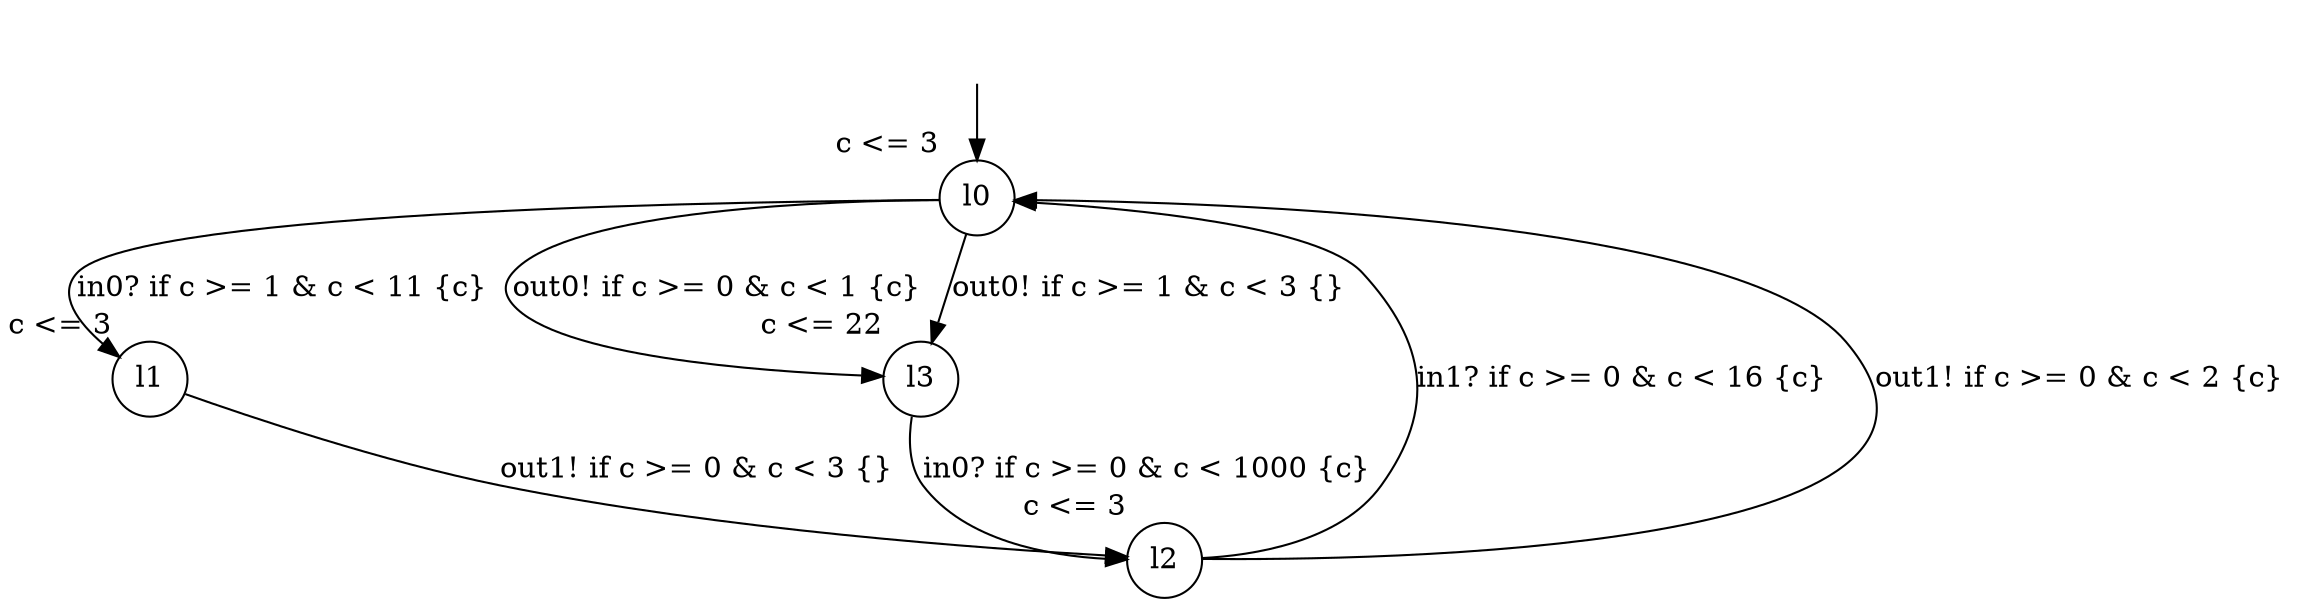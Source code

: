 digraph g {
__start0 [label="" shape="none"];
l0 [shape="circle" margin=0 label="l0", xlabel="c <= 3"];
l1 [shape="circle" margin=0 label="l1", xlabel="c <= 3"];
l2 [shape="circle" margin=0 label="l2", xlabel="c <= 3"];
l3 [shape="circle" margin=0 label="l3", xlabel="c <= 22"];
l0 -> l3 [label="out0! if c >= 0 & c < 1 {c} "];
l0 -> l3 [label="out0! if c >= 1 & c < 3 {} "];
l0 -> l1 [label="in0? if c >= 1 & c < 11 {c} "];
l1 -> l2 [label="out1! if c >= 0 & c < 3 {} "];
l2 -> l0 [label="in1? if c >= 0 & c < 16 {c} "];
l2 -> l0 [label="out1! if c >= 0 & c < 2 {c} "];
l3 -> l2 [label="in0? if c >= 0 & c < 1000 {c} "];
__start0 -> l0;
}
